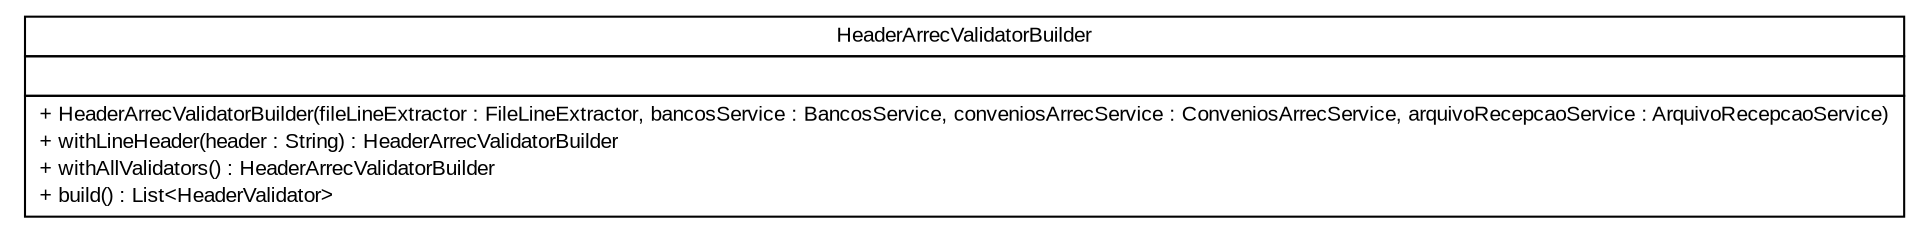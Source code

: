 #!/usr/local/bin/dot
#
# Class diagram 
# Generated by UMLGraph version R5_6 (http://www.umlgraph.org/)
#

digraph G {
	edge [fontname="arial",fontsize=10,labelfontname="arial",labelfontsize=10];
	node [fontname="arial",fontsize=10,shape=plaintext];
	nodesep=0.25;
	ranksep=0.5;
	// br.gov.to.sefaz.arr.processamento.validation.validator.header.arrecadacao.builder.HeaderArrecValidatorBuilder
	c149851 [label=<<table title="br.gov.to.sefaz.arr.processamento.validation.validator.header.arrecadacao.builder.HeaderArrecValidatorBuilder" border="0" cellborder="1" cellspacing="0" cellpadding="2" port="p" href="./HeaderArrecValidatorBuilder.html">
		<tr><td><table border="0" cellspacing="0" cellpadding="1">
<tr><td align="center" balign="center"> HeaderArrecValidatorBuilder </td></tr>
		</table></td></tr>
		<tr><td><table border="0" cellspacing="0" cellpadding="1">
<tr><td align="left" balign="left">  </td></tr>
		</table></td></tr>
		<tr><td><table border="0" cellspacing="0" cellpadding="1">
<tr><td align="left" balign="left"> + HeaderArrecValidatorBuilder(fileLineExtractor : FileLineExtractor, bancosService : BancosService, conveniosArrecService : ConveniosArrecService, arquivoRecepcaoService : ArquivoRecepcaoService) </td></tr>
<tr><td align="left" balign="left"> + withLineHeader(header : String) : HeaderArrecValidatorBuilder </td></tr>
<tr><td align="left" balign="left"> + withAllValidators() : HeaderArrecValidatorBuilder </td></tr>
<tr><td align="left" balign="left"> + build() : List&lt;HeaderValidator&gt; </td></tr>
		</table></td></tr>
		</table>>, URL="./HeaderArrecValidatorBuilder.html", fontname="arial", fontcolor="black", fontsize=10.0];
}

